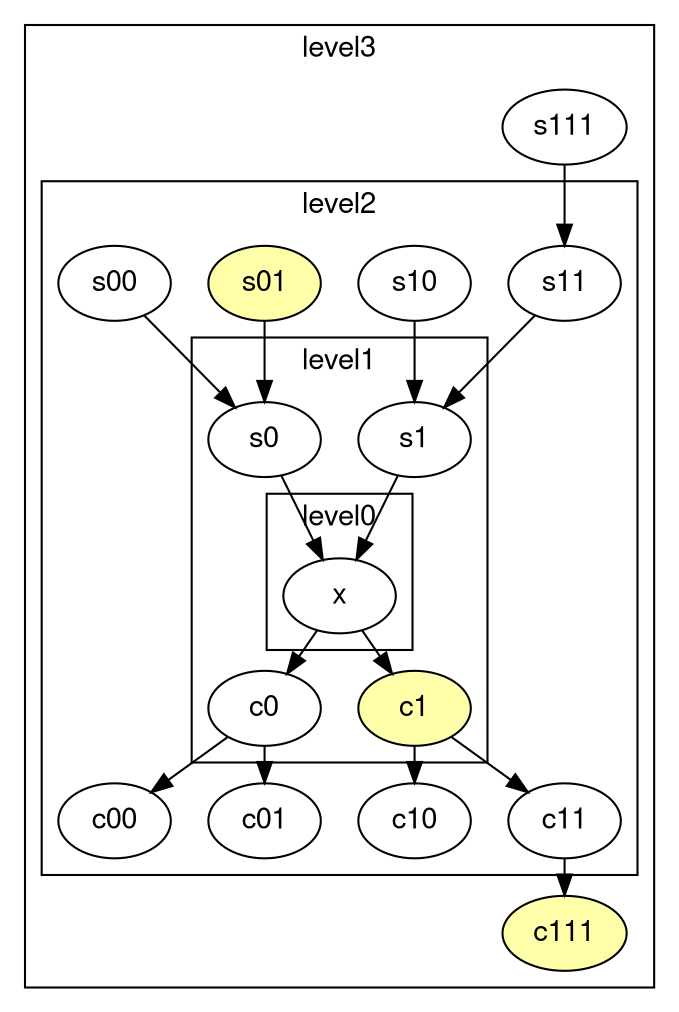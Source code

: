 digraph unix {
  graph [ dpi = 75 ]; 
  graph [nodesep = 0.25; ranksep=0.25];
  fontname="Helvetica,Arial,sans-serif"
  node [fontname="Helvetica,Arial,sans-serif"]
  edge [fontname="Helvetica,Arial,sans-serif"]
  subgraph cluster_level3_6 {
    label = "level3"; // scope
    s111_4 [
      label = "s111"; // node
    ];
    c111_21 [
      label = "c111"; // node
      style = filled;
      fillcolor = "#FFFFAA";
    ];
    subgraph cluster_level2_8 {
      label = "level2"; // scope
      s11_6 [
        label = "s11"; // node
      ];
      s10_7 [
        label = "s10"; // node
      ];
      s01_8 [
        label = "s01"; // node
        style = filled;
        fillcolor = "#FFFFAA";
      ];
      s00_9 [
        label = "s00"; // node
      ];
      c00_17 [
        label = "c00"; // node
      ];
      c01_18 [
        label = "c01"; // node
      ];
      c10_19 [
        label = "c10"; // node
      ];
      c11_20 [
        label = "c11"; // node
      ];
      subgraph cluster_level1_10 {
        label = "level1"; // scope
        s1_11 [
          label = "s1"; // node
        ];
        s0_12 [
          label = "s0"; // node
        ];
        c0_15 [
          label = "c0"; // node
        ];
        c1_16 [
          label = "c1"; // node
          style = filled;
          fillcolor = "#FFFFAA";
        ];
        subgraph cluster_level0_12 {
          label = "level0"; // scope
          x_14 [
            label = "x"; // node
          ];
          
        }
        
      }
      
    }
    
  }
  "s111_4" -> "s11_6";
  "s11_6" -> "s1_11";
  "s10_7" -> "s1_11";
  "s01_8" -> "s0_12";
  "s00_9" -> "s0_12";
  "c11_20" -> "c111_21";
  "s1_11" -> "x_14";
  "s0_12" -> "x_14";
  "c0_15" -> "c00_17";
  "c0_15" -> "c01_18";
  "c1_16" -> "c10_19";
  "c1_16" -> "c11_20";
  "x_14" -> "c0_15";
  "x_14" -> "c1_16";
}
